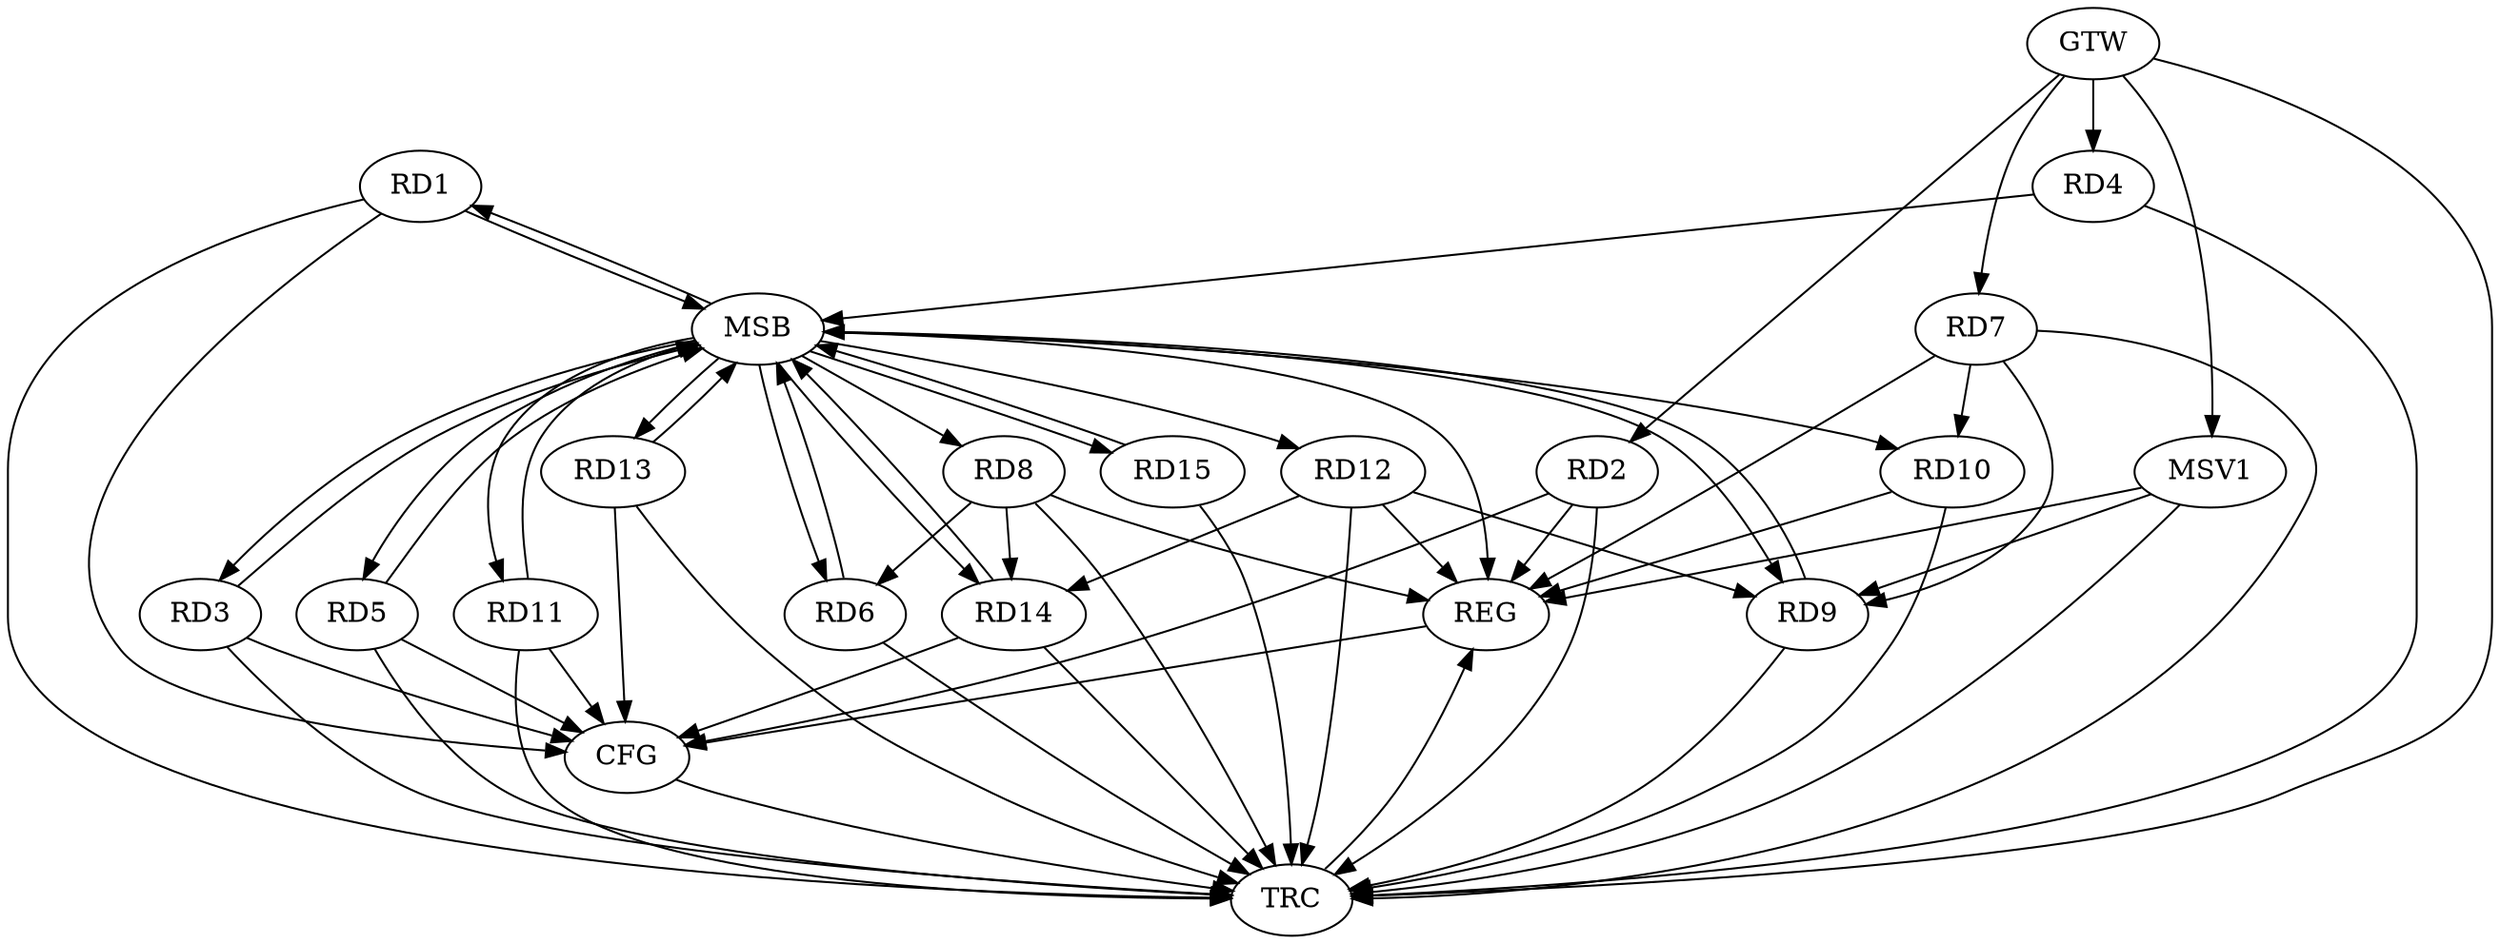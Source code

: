 strict digraph G {
  RD1 [ label="RD1" ];
  RD2 [ label="RD2" ];
  RD3 [ label="RD3" ];
  RD4 [ label="RD4" ];
  RD5 [ label="RD5" ];
  RD6 [ label="RD6" ];
  RD7 [ label="RD7" ];
  RD8 [ label="RD8" ];
  RD9 [ label="RD9" ];
  RD10 [ label="RD10" ];
  RD11 [ label="RD11" ];
  RD12 [ label="RD12" ];
  RD13 [ label="RD13" ];
  RD14 [ label="RD14" ];
  RD15 [ label="RD15" ];
  GTW [ label="GTW" ];
  REG [ label="REG" ];
  MSB [ label="MSB" ];
  CFG [ label="CFG" ];
  TRC [ label="TRC" ];
  MSV1 [ label="MSV1" ];
  RD8 -> RD6;
  RD7 -> RD9;
  RD7 -> RD10;
  RD8 -> RD14;
  RD12 -> RD9;
  RD12 -> RD14;
  GTW -> RD2;
  GTW -> RD4;
  GTW -> RD7;
  RD2 -> REG;
  RD7 -> REG;
  RD8 -> REG;
  RD10 -> REG;
  RD12 -> REG;
  RD1 -> MSB;
  MSB -> RD3;
  MSB -> RD8;
  MSB -> REG;
  RD3 -> MSB;
  MSB -> RD6;
  MSB -> RD13;
  RD4 -> MSB;
  RD5 -> MSB;
  MSB -> RD15;
  RD6 -> MSB;
  RD9 -> MSB;
  MSB -> RD1;
  MSB -> RD14;
  RD11 -> MSB;
  MSB -> RD9;
  MSB -> RD10;
  MSB -> RD12;
  RD13 -> MSB;
  MSB -> RD5;
  RD14 -> MSB;
  RD15 -> MSB;
  MSB -> RD11;
  RD11 -> CFG;
  RD1 -> CFG;
  RD5 -> CFG;
  RD13 -> CFG;
  RD14 -> CFG;
  RD3 -> CFG;
  RD2 -> CFG;
  REG -> CFG;
  RD1 -> TRC;
  RD2 -> TRC;
  RD3 -> TRC;
  RD4 -> TRC;
  RD5 -> TRC;
  RD6 -> TRC;
  RD7 -> TRC;
  RD8 -> TRC;
  RD9 -> TRC;
  RD10 -> TRC;
  RD11 -> TRC;
  RD12 -> TRC;
  RD13 -> TRC;
  RD14 -> TRC;
  RD15 -> TRC;
  GTW -> TRC;
  CFG -> TRC;
  TRC -> REG;
  MSV1 -> RD9;
  GTW -> MSV1;
  MSV1 -> REG;
  MSV1 -> TRC;
}
